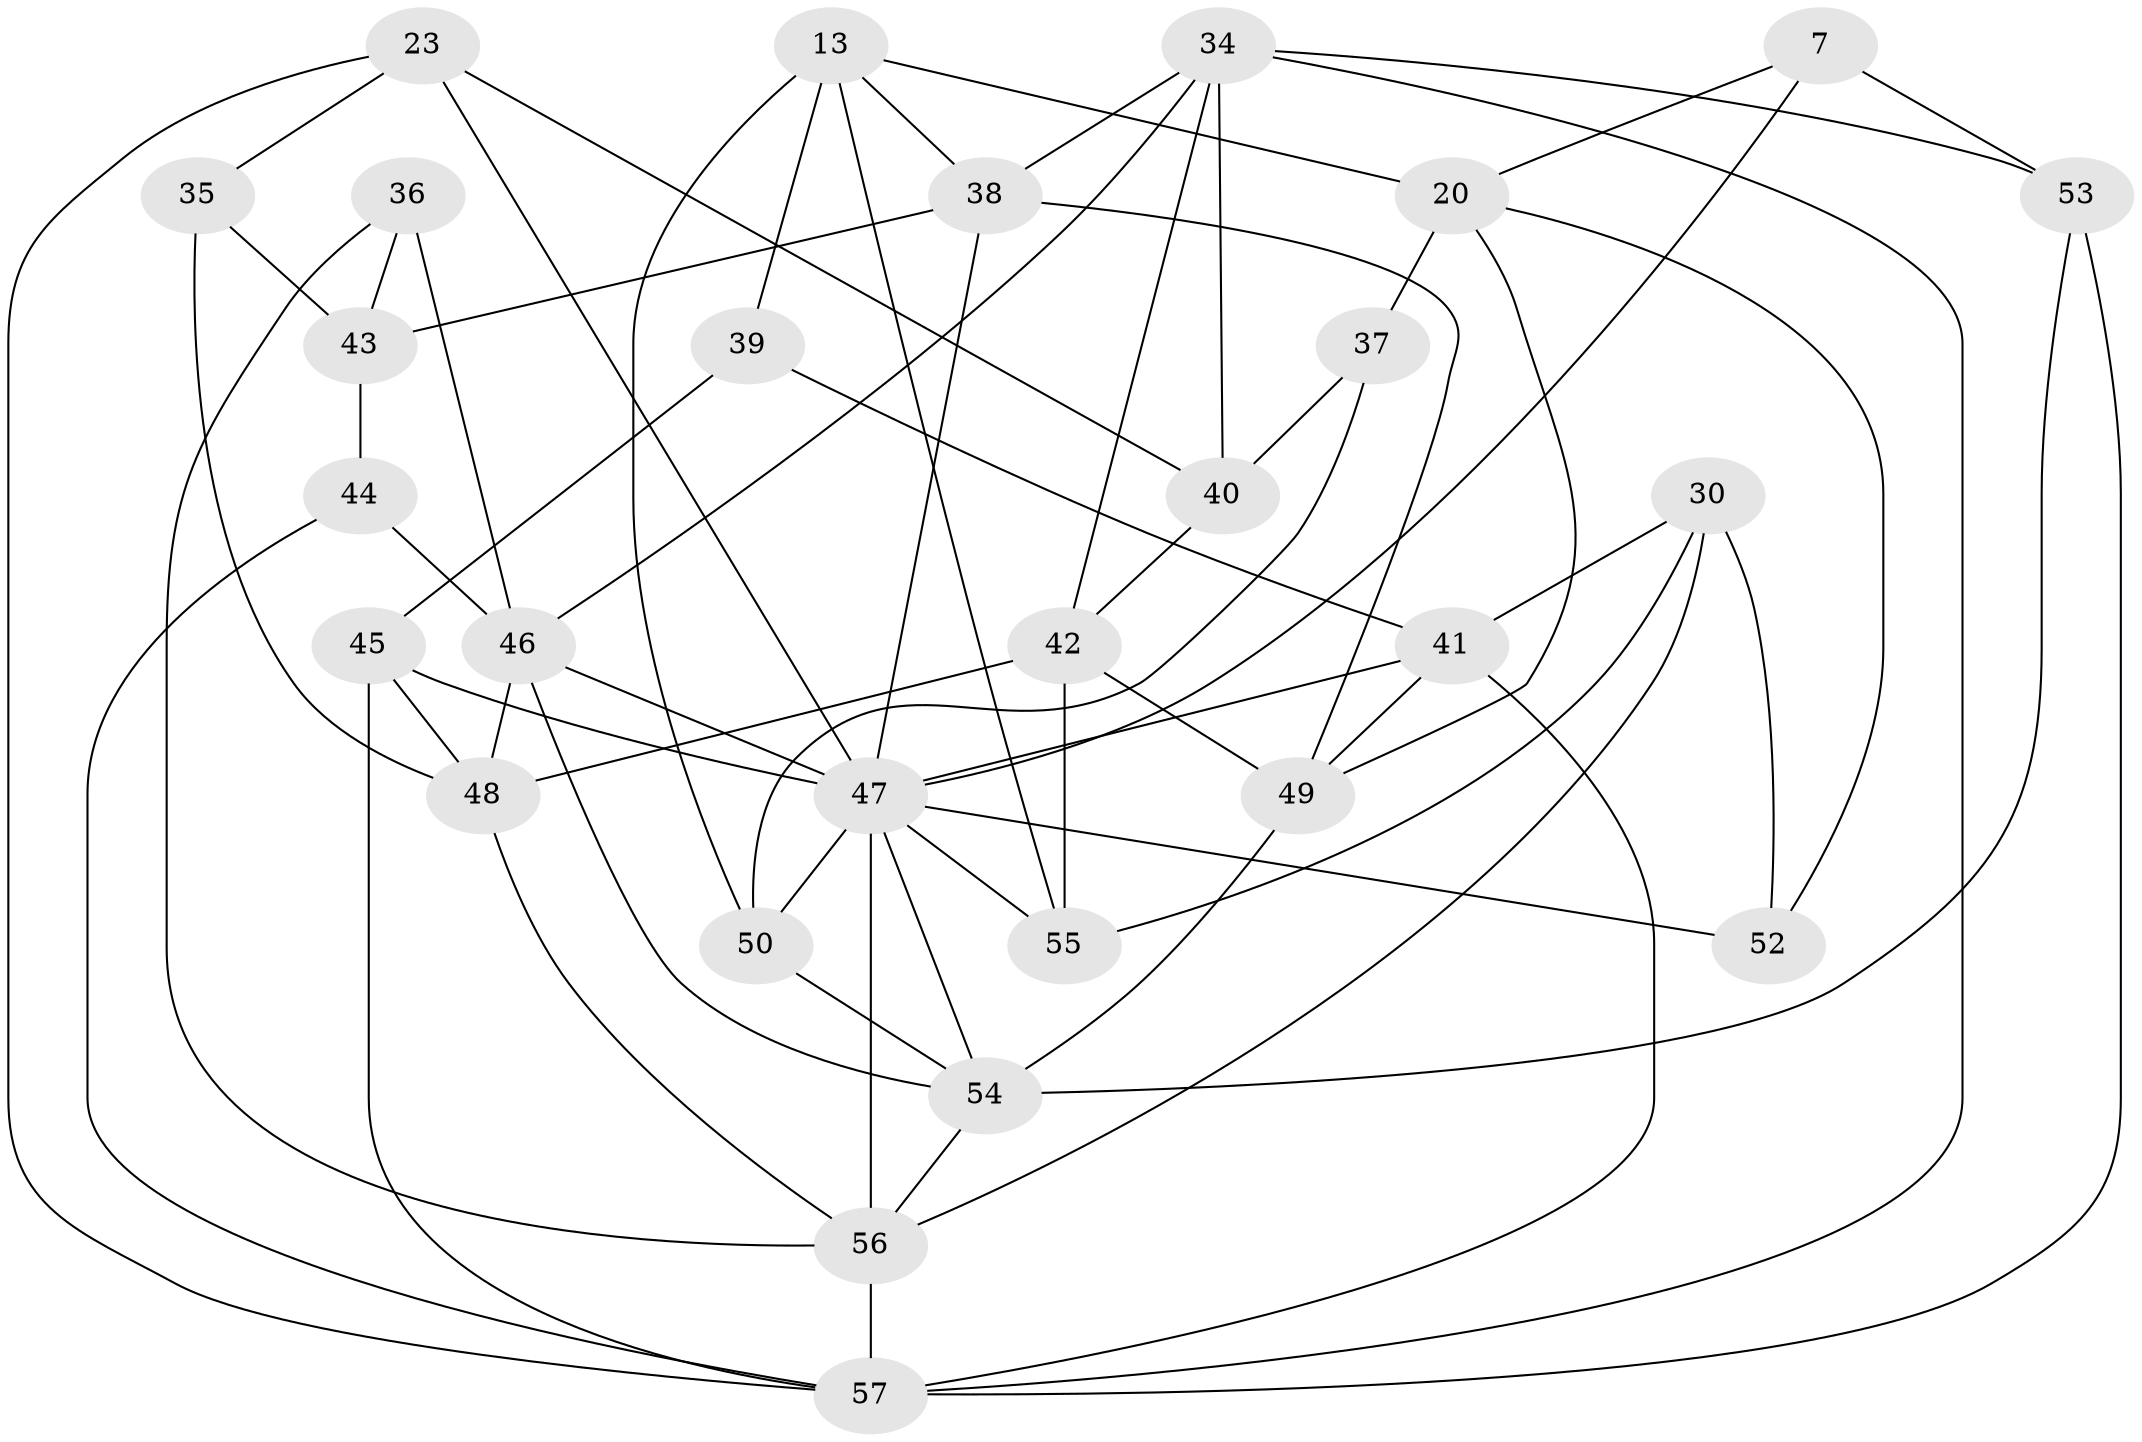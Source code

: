 // original degree distribution, {4: 1.0}
// Generated by graph-tools (version 1.1) at 2025/56/03/09/25 04:56:44]
// undirected, 28 vertices, 65 edges
graph export_dot {
graph [start="1"]
  node [color=gray90,style=filled];
  7;
  13 [super="+8"];
  20 [super="+12"];
  23;
  30;
  34 [super="+29+28"];
  35;
  36;
  37;
  38 [super="+31"];
  39;
  40 [super="+10"];
  41 [super="+25"];
  42 [super="+21+6"];
  43;
  44;
  45 [super="+26"];
  46 [super="+2+22+5"];
  47 [super="+19+32"];
  48 [super="+11+27"];
  49 [super="+4"];
  50;
  52;
  53 [super="+3"];
  54 [super="+24"];
  55;
  56 [super="+14+15"];
  57 [super="+17+33+51"];
  7 -- 53 [weight=2];
  7 -- 20;
  7 -- 47;
  13 -- 39 [weight=2];
  13 -- 38;
  13 -- 55;
  13 -- 50;
  13 -- 20;
  20 -- 37;
  20 -- 52 [weight=2];
  20 -- 49;
  23 -- 35;
  23 -- 57;
  23 -- 40;
  23 -- 47;
  30 -- 52;
  30 -- 55;
  30 -- 56;
  30 -- 41;
  34 -- 53 [weight=2];
  34 -- 42;
  34 -- 40;
  34 -- 57 [weight=2];
  34 -- 46 [weight=2];
  34 -- 38 [weight=2];
  35 -- 48 [weight=2];
  35 -- 43;
  36 -- 56;
  36 -- 46 [weight=2];
  36 -- 43;
  37 -- 50;
  37 -- 40 [weight=2];
  38 -- 49;
  38 -- 43;
  38 -- 47;
  39 -- 41;
  39 -- 45;
  40 -- 42 [weight=2];
  41 -- 47;
  41 -- 57 [weight=2];
  41 -- 49;
  42 -- 55;
  42 -- 49 [weight=2];
  42 -- 48 [weight=2];
  43 -- 44;
  44 -- 46 [weight=2];
  44 -- 57;
  45 -- 57 [weight=3];
  45 -- 48;
  45 -- 47;
  46 -- 48 [weight=2];
  46 -- 54;
  46 -- 47;
  47 -- 52;
  47 -- 50;
  47 -- 55;
  47 -- 56 [weight=2];
  47 -- 54;
  48 -- 56;
  49 -- 54;
  50 -- 54;
  53 -- 57;
  53 -- 54;
  54 -- 56;
  56 -- 57 [weight=2];
}

